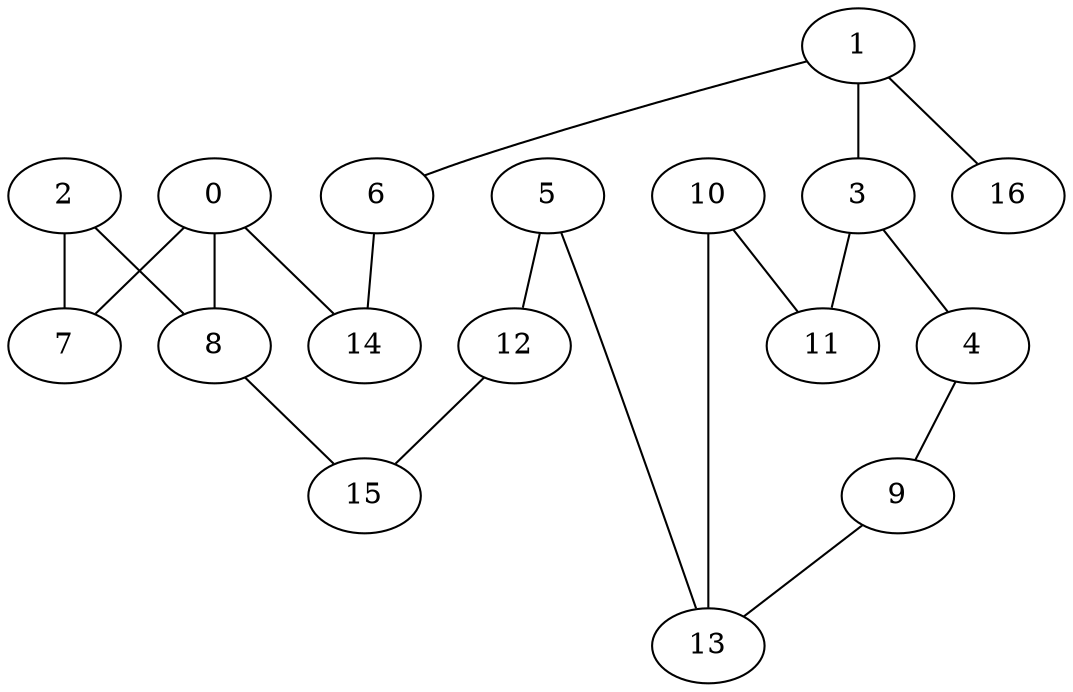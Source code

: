 graph "sampletest150-mod1_image18.bmp" {
	0	 [type=intersection,
		x=111,
		y=322];
	7	 [type=corner,
		x=42,
		y=289];
	0 -- 7	 [angle0=".45",
		frequency=1,
		type0=line];
	8	 [type=intersection,
		x=109,
		y=183];
	0 -- 8	 [angle0="1.56",
		frequency=1,
		type0=line];
	14	 [type=corner,
		x=108,
		y=348];
	0 -- 14	 [angle0="-1.46",
		frequency=1,
		type0=line];
	1	 [type=intersection,
		x=429,
		y=321];
	3	 [type=intersection,
		x=446,
		y=292];
	1 -- 3	 [angle0="-1.04",
		frequency=1,
		type0=line];
	6	 [type=corner,
		x=428,
		y=341];
	1 -- 6	 [angle0="-1.52",
		frequency=1,
		type0=line];
	16	 [type=endpoint,
		x=501,
		y=333];
	1 -- 16	 [angle0=".17",
		frequency=1,
		type0=line];
	2	 [type=corner,
		x=45,
		y=181];
	2 -- 7	 [angle0="-1.54",
		frequency=1,
		type0=line];
	2 -- 8	 [angle0=".03",
		frequency=1,
		type0=line];
	4	 [type=corner,
		x=442,
		y=288];
	3 -- 4	 [angle0=".79",
		frequency=1,
		type0=line];
	11	 [type=corner,
		x=467,
		y=290];
	3 -- 11	 [angle0="-.09",
		frequency=1,
		type0=line];
	9	 [type=corner,
		x=441,
		y=203];
	4 -- 9	 [angle0="1.56",
		frequency=1,
		type0=line];
	5	 [type=corner,
		x=438,
		y=180];
	12	 [type=corner,
		x=434,
		y=151];
	5 -- 12	 [angle0="1.43",
		frequency=1,
		type0=line];
	13	 [type=intersection,
		x=440,
		y=182];
	5 -- 13	 [angle0=".79",
		frequency=1,
		type0=line];
	6 -- 14	 [angle0="-.02",
		frequency=1,
		type0=line];
	15	 [type=corner,
		x=105,
		y=149];
	8 -- 15	 [angle0="1.45",
		frequency=1,
		type0=line];
	9 -- 13	 [angle0="1.52",
		frequency=1,
		type0=line];
	10	 [type=corner,
		x=448,
		y=202];
	10 -- 11	 [angle0="1.36",
		frequency=1,
		type0=line];
	10 -- 13	 [angle0="1.19",
		frequency=1,
		type0=line];
	12 -- 15	 [angle0=".01",
		frequency=1,
		type0=line];
}
